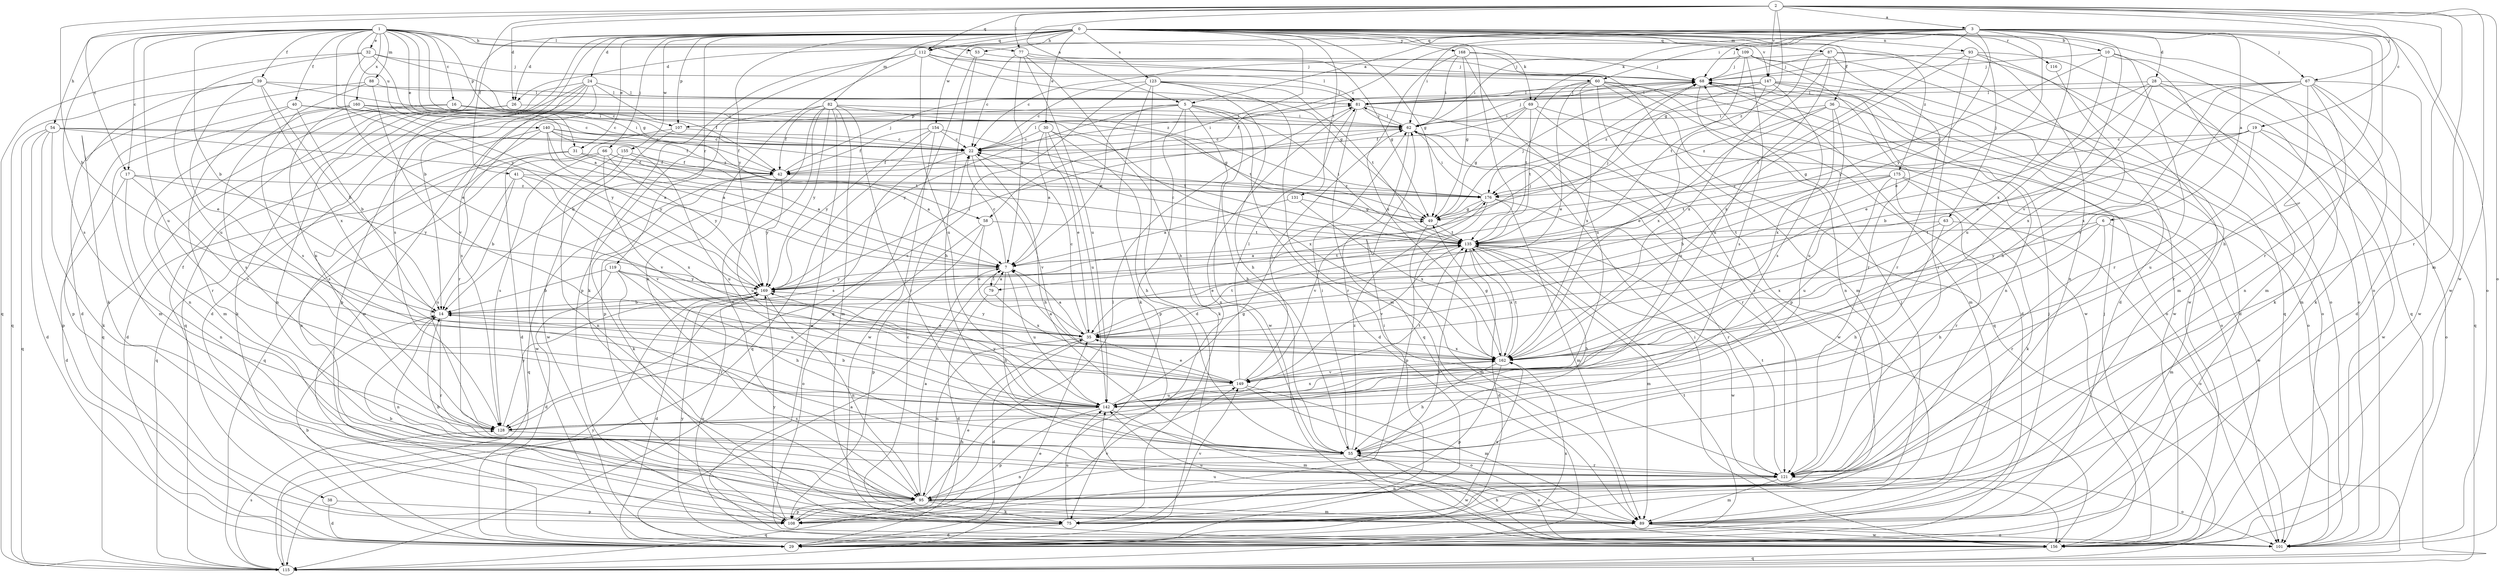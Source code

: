 strict digraph  {
0;
1;
2;
3;
5;
6;
7;
10;
14;
16;
17;
19;
22;
24;
26;
28;
29;
30;
31;
32;
35;
36;
38;
39;
40;
41;
42;
49;
53;
54;
55;
58;
60;
62;
63;
66;
67;
68;
69;
75;
77;
79;
81;
82;
87;
88;
89;
93;
95;
101;
107;
108;
109;
112;
115;
116;
119;
121;
123;
128;
131;
135;
140;
142;
147;
149;
154;
155;
156;
160;
162;
168;
169;
175;
176;
0 -> 10  [label=b];
0 -> 14  [label=b];
0 -> 24  [label=d];
0 -> 26  [label=d];
0 -> 30  [label=e];
0 -> 31  [label=e];
0 -> 36  [label=f];
0 -> 38  [label=f];
0 -> 49  [label=g];
0 -> 53  [label=h];
0 -> 58  [label=i];
0 -> 63  [label=j];
0 -> 66  [label=j];
0 -> 69  [label=k];
0 -> 82  [label=m];
0 -> 87  [label=m];
0 -> 93  [label=n];
0 -> 101  [label=o];
0 -> 107  [label=p];
0 -> 109  [label=q];
0 -> 112  [label=q];
0 -> 116  [label=r];
0 -> 119  [label=r];
0 -> 123  [label=s];
0 -> 128  [label=s];
0 -> 131  [label=t];
0 -> 135  [label=t];
0 -> 147  [label=v];
0 -> 154  [label=w];
0 -> 155  [label=w];
0 -> 168  [label=y];
0 -> 169  [label=y];
0 -> 175  [label=z];
1 -> 14  [label=b];
1 -> 16  [label=c];
1 -> 17  [label=c];
1 -> 31  [label=e];
1 -> 32  [label=e];
1 -> 39  [label=f];
1 -> 40  [label=f];
1 -> 49  [label=g];
1 -> 53  [label=h];
1 -> 54  [label=h];
1 -> 58  [label=i];
1 -> 60  [label=i];
1 -> 77  [label=l];
1 -> 88  [label=m];
1 -> 107  [label=p];
1 -> 128  [label=s];
1 -> 140  [label=u];
1 -> 142  [label=u];
1 -> 160  [label=x];
1 -> 169  [label=y];
2 -> 3  [label=a];
2 -> 5  [label=a];
2 -> 14  [label=b];
2 -> 17  [label=c];
2 -> 19  [label=c];
2 -> 26  [label=d];
2 -> 41  [label=f];
2 -> 49  [label=g];
2 -> 67  [label=j];
2 -> 77  [label=l];
2 -> 89  [label=m];
2 -> 101  [label=o];
2 -> 112  [label=q];
2 -> 121  [label=r];
2 -> 147  [label=v];
2 -> 156  [label=w];
3 -> 5  [label=a];
3 -> 6  [label=a];
3 -> 22  [label=c];
3 -> 26  [label=d];
3 -> 28  [label=d];
3 -> 35  [label=e];
3 -> 55  [label=h];
3 -> 60  [label=i];
3 -> 62  [label=i];
3 -> 67  [label=j];
3 -> 68  [label=j];
3 -> 69  [label=k];
3 -> 79  [label=l];
3 -> 101  [label=o];
3 -> 112  [label=q];
3 -> 121  [label=r];
3 -> 149  [label=v];
3 -> 156  [label=w];
3 -> 162  [label=x];
3 -> 169  [label=y];
3 -> 176  [label=z];
5 -> 7  [label=a];
5 -> 55  [label=h];
5 -> 75  [label=k];
5 -> 107  [label=p];
5 -> 108  [label=p];
5 -> 121  [label=r];
5 -> 135  [label=t];
5 -> 156  [label=w];
5 -> 169  [label=y];
6 -> 55  [label=h];
6 -> 89  [label=m];
6 -> 121  [label=r];
6 -> 135  [label=t];
6 -> 169  [label=y];
7 -> 22  [label=c];
7 -> 55  [label=h];
7 -> 79  [label=l];
7 -> 135  [label=t];
7 -> 142  [label=u];
7 -> 169  [label=y];
10 -> 68  [label=j];
10 -> 89  [label=m];
10 -> 115  [label=q];
10 -> 121  [label=r];
10 -> 142  [label=u];
10 -> 169  [label=y];
14 -> 35  [label=e];
14 -> 95  [label=n];
14 -> 121  [label=r];
16 -> 49  [label=g];
16 -> 62  [label=i];
16 -> 89  [label=m];
16 -> 95  [label=n];
17 -> 29  [label=d];
17 -> 95  [label=n];
17 -> 149  [label=v];
17 -> 169  [label=y];
17 -> 176  [label=z];
19 -> 14  [label=b];
19 -> 22  [label=c];
19 -> 49  [label=g];
19 -> 101  [label=o];
19 -> 142  [label=u];
19 -> 156  [label=w];
22 -> 42  [label=f];
22 -> 55  [label=h];
22 -> 81  [label=l];
22 -> 128  [label=s];
22 -> 149  [label=v];
24 -> 29  [label=d];
24 -> 42  [label=f];
24 -> 81  [label=l];
24 -> 108  [label=p];
24 -> 115  [label=q];
24 -> 121  [label=r];
24 -> 128  [label=s];
24 -> 156  [label=w];
26 -> 62  [label=i];
26 -> 75  [label=k];
26 -> 95  [label=n];
26 -> 115  [label=q];
28 -> 35  [label=e];
28 -> 75  [label=k];
28 -> 81  [label=l];
28 -> 89  [label=m];
28 -> 115  [label=q];
28 -> 162  [label=x];
28 -> 176  [label=z];
29 -> 7  [label=a];
29 -> 14  [label=b];
29 -> 68  [label=j];
29 -> 135  [label=t];
29 -> 162  [label=x];
30 -> 7  [label=a];
30 -> 22  [label=c];
30 -> 35  [label=e];
30 -> 55  [label=h];
30 -> 142  [label=u];
30 -> 162  [label=x];
31 -> 7  [label=a];
31 -> 42  [label=f];
31 -> 95  [label=n];
31 -> 115  [label=q];
32 -> 7  [label=a];
32 -> 35  [label=e];
32 -> 68  [label=j];
32 -> 115  [label=q];
32 -> 142  [label=u];
32 -> 176  [label=z];
35 -> 7  [label=a];
35 -> 22  [label=c];
35 -> 29  [label=d];
35 -> 95  [label=n];
35 -> 135  [label=t];
35 -> 162  [label=x];
35 -> 169  [label=y];
36 -> 35  [label=e];
36 -> 62  [label=i];
36 -> 101  [label=o];
36 -> 142  [label=u];
36 -> 162  [label=x];
36 -> 176  [label=z];
38 -> 29  [label=d];
38 -> 108  [label=p];
39 -> 14  [label=b];
39 -> 22  [label=c];
39 -> 35  [label=e];
39 -> 75  [label=k];
39 -> 81  [label=l];
39 -> 115  [label=q];
39 -> 162  [label=x];
40 -> 14  [label=b];
40 -> 22  [label=c];
40 -> 62  [label=i];
40 -> 108  [label=p];
40 -> 121  [label=r];
41 -> 14  [label=b];
41 -> 128  [label=s];
41 -> 149  [label=v];
41 -> 162  [label=x];
41 -> 176  [label=z];
42 -> 68  [label=j];
42 -> 75  [label=k];
42 -> 115  [label=q];
42 -> 142  [label=u];
42 -> 169  [label=y];
42 -> 176  [label=z];
49 -> 68  [label=j];
49 -> 89  [label=m];
49 -> 135  [label=t];
53 -> 55  [label=h];
53 -> 68  [label=j];
53 -> 115  [label=q];
54 -> 7  [label=a];
54 -> 22  [label=c];
54 -> 29  [label=d];
54 -> 42  [label=f];
54 -> 75  [label=k];
54 -> 108  [label=p];
54 -> 115  [label=q];
55 -> 62  [label=i];
55 -> 95  [label=n];
55 -> 101  [label=o];
55 -> 121  [label=r];
55 -> 156  [label=w];
55 -> 176  [label=z];
58 -> 35  [label=e];
58 -> 101  [label=o];
58 -> 108  [label=p];
58 -> 135  [label=t];
60 -> 29  [label=d];
60 -> 35  [label=e];
60 -> 81  [label=l];
60 -> 101  [label=o];
60 -> 108  [label=p];
60 -> 115  [label=q];
60 -> 135  [label=t];
60 -> 156  [label=w];
60 -> 162  [label=x];
62 -> 22  [label=c];
62 -> 29  [label=d];
62 -> 68  [label=j];
62 -> 81  [label=l];
62 -> 121  [label=r];
62 -> 156  [label=w];
63 -> 55  [label=h];
63 -> 101  [label=o];
63 -> 135  [label=t];
63 -> 162  [label=x];
66 -> 7  [label=a];
66 -> 42  [label=f];
66 -> 115  [label=q];
66 -> 128  [label=s];
66 -> 149  [label=v];
66 -> 169  [label=y];
67 -> 29  [label=d];
67 -> 35  [label=e];
67 -> 75  [label=k];
67 -> 81  [label=l];
67 -> 95  [label=n];
67 -> 121  [label=r];
67 -> 149  [label=v];
67 -> 156  [label=w];
67 -> 162  [label=x];
68 -> 81  [label=l];
68 -> 89  [label=m];
68 -> 95  [label=n];
68 -> 156  [label=w];
69 -> 42  [label=f];
69 -> 49  [label=g];
69 -> 62  [label=i];
69 -> 101  [label=o];
69 -> 135  [label=t];
69 -> 142  [label=u];
75 -> 22  [label=c];
75 -> 29  [label=d];
75 -> 62  [label=i];
75 -> 68  [label=j];
75 -> 142  [label=u];
75 -> 149  [label=v];
75 -> 162  [label=x];
77 -> 7  [label=a];
77 -> 22  [label=c];
77 -> 49  [label=g];
77 -> 55  [label=h];
77 -> 68  [label=j];
77 -> 142  [label=u];
79 -> 7  [label=a];
79 -> 29  [label=d];
79 -> 162  [label=x];
81 -> 62  [label=i];
81 -> 95  [label=n];
81 -> 115  [label=q];
81 -> 121  [label=r];
82 -> 14  [label=b];
82 -> 42  [label=f];
82 -> 62  [label=i];
82 -> 89  [label=m];
82 -> 95  [label=n];
82 -> 108  [label=p];
82 -> 121  [label=r];
82 -> 135  [label=t];
82 -> 156  [label=w];
82 -> 169  [label=y];
87 -> 22  [label=c];
87 -> 29  [label=d];
87 -> 68  [label=j];
87 -> 101  [label=o];
87 -> 121  [label=r];
87 -> 142  [label=u];
87 -> 162  [label=x];
88 -> 29  [label=d];
88 -> 81  [label=l];
88 -> 128  [label=s];
88 -> 149  [label=v];
89 -> 14  [label=b];
89 -> 101  [label=o];
89 -> 142  [label=u];
89 -> 156  [label=w];
93 -> 68  [label=j];
93 -> 89  [label=m];
93 -> 95  [label=n];
93 -> 101  [label=o];
93 -> 121  [label=r];
93 -> 162  [label=x];
95 -> 7  [label=a];
95 -> 14  [label=b];
95 -> 75  [label=k];
95 -> 81  [label=l];
95 -> 89  [label=m];
95 -> 108  [label=p];
95 -> 115  [label=q];
95 -> 135  [label=t];
101 -> 55  [label=h];
101 -> 142  [label=u];
107 -> 22  [label=c];
107 -> 29  [label=d];
107 -> 156  [label=w];
108 -> 35  [label=e];
108 -> 149  [label=v];
108 -> 169  [label=y];
109 -> 62  [label=i];
109 -> 68  [label=j];
109 -> 115  [label=q];
109 -> 121  [label=r];
109 -> 128  [label=s];
109 -> 135  [label=t];
109 -> 156  [label=w];
112 -> 49  [label=g];
112 -> 68  [label=j];
112 -> 75  [label=k];
112 -> 81  [label=l];
112 -> 95  [label=n];
112 -> 108  [label=p];
112 -> 142  [label=u];
115 -> 35  [label=e];
115 -> 128  [label=s];
115 -> 169  [label=y];
116 -> 55  [label=h];
119 -> 14  [label=b];
119 -> 29  [label=d];
119 -> 55  [label=h];
119 -> 121  [label=r];
119 -> 142  [label=u];
119 -> 169  [label=y];
121 -> 89  [label=m];
121 -> 95  [label=n];
121 -> 101  [label=o];
121 -> 135  [label=t];
123 -> 22  [label=c];
123 -> 29  [label=d];
123 -> 55  [label=h];
123 -> 75  [label=k];
123 -> 81  [label=l];
123 -> 89  [label=m];
123 -> 128  [label=s];
123 -> 135  [label=t];
128 -> 55  [label=h];
128 -> 169  [label=y];
131 -> 7  [label=a];
131 -> 49  [label=g];
131 -> 162  [label=x];
135 -> 7  [label=a];
135 -> 22  [label=c];
135 -> 29  [label=d];
135 -> 35  [label=e];
135 -> 55  [label=h];
135 -> 68  [label=j];
135 -> 89  [label=m];
135 -> 149  [label=v];
135 -> 156  [label=w];
135 -> 162  [label=x];
140 -> 7  [label=a];
140 -> 22  [label=c];
140 -> 29  [label=d];
140 -> 42  [label=f];
140 -> 128  [label=s];
140 -> 135  [label=t];
140 -> 169  [label=y];
140 -> 176  [label=z];
142 -> 14  [label=b];
142 -> 49  [label=g];
142 -> 89  [label=m];
142 -> 108  [label=p];
142 -> 128  [label=s];
142 -> 135  [label=t];
142 -> 162  [label=x];
142 -> 169  [label=y];
147 -> 29  [label=d];
147 -> 42  [label=f];
147 -> 81  [label=l];
147 -> 95  [label=n];
147 -> 101  [label=o];
147 -> 128  [label=s];
147 -> 162  [label=x];
147 -> 176  [label=z];
149 -> 35  [label=e];
149 -> 62  [label=i];
149 -> 81  [label=l];
149 -> 89  [label=m];
149 -> 101  [label=o];
149 -> 142  [label=u];
154 -> 22  [label=c];
154 -> 42  [label=f];
154 -> 115  [label=q];
154 -> 135  [label=t];
154 -> 156  [label=w];
154 -> 169  [label=y];
155 -> 42  [label=f];
155 -> 95  [label=n];
155 -> 142  [label=u];
155 -> 156  [label=w];
156 -> 62  [label=i];
156 -> 68  [label=j];
156 -> 115  [label=q];
156 -> 169  [label=y];
160 -> 22  [label=c];
160 -> 62  [label=i];
160 -> 89  [label=m];
160 -> 128  [label=s];
160 -> 142  [label=u];
160 -> 169  [label=y];
162 -> 7  [label=a];
162 -> 49  [label=g];
162 -> 55  [label=h];
162 -> 108  [label=p];
162 -> 135  [label=t];
162 -> 149  [label=v];
168 -> 49  [label=g];
168 -> 62  [label=i];
168 -> 68  [label=j];
168 -> 89  [label=m];
168 -> 142  [label=u];
168 -> 162  [label=x];
169 -> 14  [label=b];
169 -> 29  [label=d];
169 -> 62  [label=i];
169 -> 68  [label=j];
169 -> 95  [label=n];
169 -> 101  [label=o];
175 -> 14  [label=b];
175 -> 75  [label=k];
175 -> 121  [label=r];
175 -> 135  [label=t];
175 -> 142  [label=u];
175 -> 156  [label=w];
175 -> 176  [label=z];
176 -> 49  [label=g];
176 -> 62  [label=i];
176 -> 89  [label=m];
176 -> 108  [label=p];
176 -> 121  [label=r];
176 -> 149  [label=v];
}
